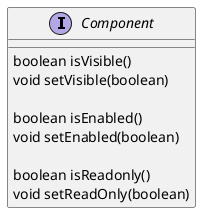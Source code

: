 @startuml


interface Component {
    boolean isVisible()
    void setVisible(boolean)

    boolean isEnabled()
    void setEnabled(boolean)

    boolean isReadonly()
    void setReadOnly(boolean)
}


@enduml